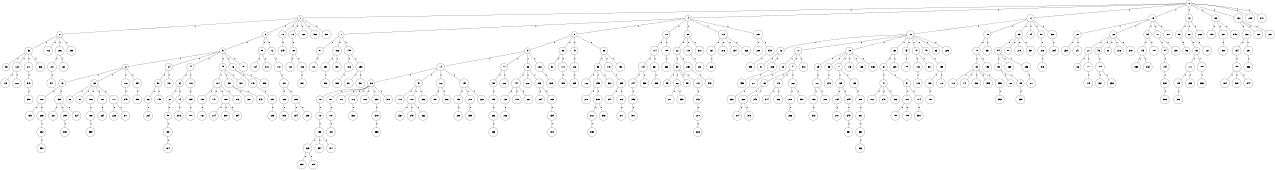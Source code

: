 graph G {
size="8.5,11;"
ratio = "expand;"
fixedsize="true;"
overlap="scale;"
node[shape=circle,width=.12,hight=.12,fontsize=12]
edge[fontsize=12]

0[label=" 0" color=black, pos="0.24456112,2.9529563!"];
1[label=" 1" color=black, pos="1.5875859,2.0957345!"];
2[label=" 2" color=black, pos="1.6950772,2.3449308!"];
3[label=" 3" color=black, pos="1.9387282,1.6865333!"];
4[label=" 4" color=black, pos="0.0047216509,2.6670524!"];
5[label=" 5" color=black, pos="2.1792323,2.7358398!"];
6[label=" 6" color=black, pos="0.94671852,2.2936374!"];
7[label=" 7" color=black, pos="1.3811288,0.6710421!"];
8[label=" 8" color=black, pos="0.41134602,2.5819157!"];
9[label=" 9" color=black, pos="2.0552349,1.0962119!"];
10[label=" 10" color=black, pos="0.91005075,0.26916029!"];
11[label=" 11" color=black, pos="2.7502554,2.8430406!"];
12[label=" 12" color=black, pos="0.95079268,2.5875042!"];
13[label=" 13" color=black, pos="1.0948317,1.7706356!"];
14[label=" 14" color=black, pos="0.32931125,1.5829056!"];
15[label=" 15" color=black, pos="1.1054911,0.33612989!"];
16[label=" 16" color=black, pos="2.8779461,0.51576907!"];
17[label=" 17" color=black, pos="0.59569591,1.6834931!"];
18[label=" 18" color=black, pos="0.053123734,2.3545256!"];
19[label=" 19" color=black, pos="0.90834699,2.5583563!"];
20[label=" 20" color=black, pos="0.7076591,0.98916471!"];
21[label=" 21" color=black, pos="1.4692044,0.8440411!"];
22[label=" 22" color=black, pos="2.8240732,1.5089556!"];
23[label=" 23" color=black, pos="2.6808944,2.4464014!"];
24[label=" 24" color=black, pos="0.76313116,1.4920215!"];
25[label=" 25" color=black, pos="1.5741515,0.86457372!"];
26[label=" 26" color=black, pos="0.12816804,1.4306544!"];
27[label=" 27" color=black, pos="0.41666548,2.8956547!"];
28[label=" 28" color=black, pos="0.1348711,0.92681541!"];
29[label=" 29" color=black, pos="2.6446197,2.4025911!"];
30[label=" 30" color=black, pos="1.1978032,0.39825726!"];
31[label=" 31" color=black, pos="1.7566322,0.43753812!"];
32[label=" 32" color=black, pos="2.8068292,2.8785905!"];
33[label=" 33" color=black, pos="1.1050742,1.008256!"];
34[label=" 34" color=black, pos="2.9622635,1.2697573!"];
35[label=" 35" color=black, pos="1.4279211,2.5032536!"];
36[label=" 36" color=black, pos="1.0502314,2.1668677!"];
37[label=" 37" color=black, pos="1.2009255,2.163544!"];
38[label=" 38" color=black, pos="1.4810055,1.2774263!"];
39[label=" 39" color=black, pos="1.40646,0.75740111!"];
40[label=" 40" color=black, pos="0.64452406,0.59426998!"];
41[label=" 41" color=black, pos="1.3791558,2.9828405!"];
42[label=" 42" color=black, pos="2.0414364,1.7203482!"];
43[label=" 43" color=black, pos="2.4180098,0.032149757!"];
44[label=" 44" color=black, pos="1.6536708,2.1630924!"];
45[label=" 45" color=black, pos="0.7684762,2.2533249!"];
46[label=" 46" color=black, pos="0.88843769,2.4871194!"];
47[label=" 47" color=black, pos="2.2457157,1.5081869!"];
48[label=" 48" color=black, pos="0.88051206,2.6398381!"];
49[label=" 49" color=black, pos="1.7049829,2.6010871!"];
50[label=" 50" color=black, pos="0.87527641,0.21577687!"];
51[label=" 51" color=black, pos="0.54503711,1.7615275!"];
52[label=" 52" color=black, pos="1.4469441,0.053304096!"];
53[label=" 53" color=black, pos="1.2512562,1.4649019!"];
54[label=" 54" color=black, pos="2.8373803,1.4345916!"];
55[label=" 55" color=black, pos="2.1965418,2.9733358!"];
56[label=" 56" color=black, pos="2.0452355,2.3367217!"];
57[label=" 57" color=black, pos="0.23585239,1.4966377!"];
58[label=" 58" color=black, pos="2.2592441,1.404415!"];
59[label=" 59" color=black, pos="2.9603412,2.0029891!"];
60[label=" 60" color=black, pos="2.0905624,0.62270553!"];
61[label=" 61" color=black, pos="2.3629222,2.4815125!"];
62[label=" 62" color=black, pos="1.0396288,1.2833985!"];
63[label=" 63" color=black, pos="1.8588827,0.31322448!"];
64[label=" 64" color=black, pos="2.869908,0.65433656!"];
65[label=" 65" color=black, pos="1.587755,2.2168892!"];
66[label=" 66" color=black, pos="2.8633889,1.6512803!"];
67[label=" 67" color=black, pos="2.7872468,0.23101533!"];
68[label=" 68" color=black, pos="1.7105626,2.2196278!"];
69[label=" 69" color=black, pos="0.94132833,0.27378724!"];
70[label=" 70" color=black, pos="2.6172444,0.21712772!"];
71[label=" 71" color=black, pos="0.81391992,1.3802453!"];
72[label=" 72" color=black, pos="2.1802984,0.78958837!"];
73[label=" 73" color=black, pos="1.1855561,2.6150524!"];
74[label=" 74" color=black, pos="1.6277819,1.8726751!"];
75[label=" 75" color=black, pos="0.92060205,0.29283787!"];
76[label=" 76" color=black, pos="1.9574112,2.7046494!"];
77[label=" 77" color=black, pos="1.213606,0.87969668!"];
78[label=" 78" color=black, pos="1.5356223,2.3069775!"];
79[label=" 79" color=black, pos="2.6271766,1.0333702!"];
80[label=" 80" color=black, pos="0.72180474,2.5755283!"];
81[label=" 81" color=black, pos="1.8294361,1.9563059!"];
82[label=" 82" color=black, pos="0.45691335,1.8722467!"];
83[label=" 83" color=black, pos="2.9326713,2.00868!"];
84[label=" 84" color=black, pos="1.6775502,1.7888221!"];
85[label=" 85" color=black, pos="1.691766,2.7220066!"];
86[label=" 86" color=black, pos="1.7653432,1.5769305!"];
87[label=" 87" color=black, pos="0.71620699,2.1999948!"];
88[label=" 88" color=black, pos="0.4332592,1.3453726!"];
89[label=" 89" color=black, pos="0.96610371,2.7199133!"];
90[label=" 90" color=black, pos="2.1306594,0.80053246!"];
91[label=" 91" color=black, pos="2.7572446,1.9534133!"];
92[label=" 92" color=black, pos="0.52254184,0.32595099!"];
93[label=" 93" color=black, pos="0.41075428,0.44169609!"];
94[label=" 94" color=black, pos="2.0769417,1.5686173!"];
95[label=" 95" color=black, pos="2.6289272,1.2311604!"];
96[label=" 96" color=black, pos="1.5441351,0.32488177!"];
97[label=" 97" color=black, pos="0.87821152,1.9332558!"];
98[label=" 98" color=black, pos="0.63695514,0.072201734!"];
99[label=" 99" color=black, pos="1.5430007,2.8289946!"];
100[label=" 100" color=black, pos="2.7678505,0.27985039!"];
101[label=" 101" color=black, pos="2.2029031,0.35470229!"];
102[label=" 102" color=black, pos="2.7401731,1.0729935!"];
103[label=" 103" color=black, pos="0.69193161,1.4312867!"];
104[label=" 104" color=black, pos="2.8806869,1.7463054!"];
105[label=" 105" color=black, pos="1.8009636,1.7677694!"];
106[label=" 106" color=black, pos="0.41334956,2.8321185!"];
107[label=" 107" color=black, pos="0.86558617,2.0218929!"];
108[label=" 108" color=black, pos="2.8160586,2.8120415!"];
109[label=" 109" color=black, pos="0.023289767,0.29880653!"];
110[label=" 110" color=black, pos="1.0900634,1.1325631!"];
111[label=" 111" color=black, pos="2.6759539,1.0180616!"];
112[label=" 112" color=black, pos="2.3200184,0.31553917!"];
113[label=" 113" color=black, pos="1.4439284,1.5589008!"];
114[label=" 114" color=black, pos="0.92327965,2.8136282!"];
115[label=" 115" color=black, pos="1.0521323,0.42230253!"];
116[label=" 116" color=black, pos="2.1372644,1.8871527!"];
117[label=" 117" color=black, pos="2.4010878,0.92401702!"];
118[label=" 118" color=black, pos="2.5577592,0.27314619!"];
119[label=" 119" color=black, pos="0.62043002,1.7903538!"];
120[label=" 120" color=black, pos="0.055574932,1.0614304!"];
121[label=" 121" color=black, pos="1.1892016,2.3567812!"];
122[label=" 122" color=black, pos="0.011350414,1.901347!"];
123[label=" 123" color=black, pos="1.0059306,1.9316737!"];
124[label=" 124" color=black, pos="2.5579936,2.3037492!"];
125[label=" 125" color=black, pos="0.0047855284,0.45023265!"];
126[label=" 126" color=black, pos="0.28434641,1.7962578!"];
127[label=" 127" color=black, pos="2.0145867,1.8452248!"];
128[label=" 128" color=black, pos="2.6925046,2.5696649!"];
129[label=" 129" color=black, pos="0.52698637,1.9941874!"];
130[label=" 130" color=black, pos="0.096855634,1.6018195!"];
131[label=" 131" color=black, pos="1.219184,2.2459813!"];
132[label=" 132" color=black, pos="2.3523195,1.736259!"];
133[label=" 133" color=black, pos="1.7774968,0.91964979!"];
134[label=" 134" color=black, pos="2.9098705,0.96661965!"];
135[label=" 135" color=black, pos="2.3025192,2.9946188!"];
136[label=" 136" color=black, pos="0.71849969,2.87673!"];
137[label=" 137" color=black, pos="1.4907299,0.78382285!"];
138[label=" 138" color=black, pos="0.76645186,1.6903718!"];
139[label=" 139" color=black, pos="0.91913557,1.7628135!"];
140[label=" 140" color=black, pos="2.4860836,1.6285602!"];
141[label=" 141" color=black, pos="1.6855642,0.32542365!"];
142[label=" 142" color=black, pos="0.26411755,0.51989197!"];
143[label=" 143" color=black, pos="2.1038878,0.56166059!"];
144[label=" 144" color=black, pos="1.0787945,1.0678735!"];
145[label=" 145" color=black, pos="0.30930804,1.15711!"];
146[label=" 146" color=black, pos="0.23733875,0.061395761!"];
147[label=" 147" color=black, pos="2.7838348,1.4279294!"];
148[label=" 148" color=black, pos="1.3232817,1.5334989!"];
149[label=" 149" color=black, pos="1.6046996,0.60428069!"];
150[label=" 150" color=black, pos="1.1509658,0.43545388!"];
151[label=" 151" color=black, pos="0.63868345,0.077241068!"];
152[label=" 152" color=black, pos="1.4355051,0.28700241!"];
153[label=" 153" color=black, pos="2.996811,0.82057302!"];
154[label=" 154" color=black, pos="0.29159411,1.390624!"];
155[label=" 155" color=black, pos="2.706178,1.3453474!"];
156[label=" 156" color=black, pos="1.8750431,1.0383057!"];
157[label=" 157" color=black, pos="0.73776881,0.34855978!"];
158[label=" 158" color=black, pos="1.766759,0.14358825!"];
159[label=" 159" color=black, pos="2.7811281,0.12292044!"];
160[label=" 160" color=black, pos="2.3659439,2.9614463!"];
161[label=" 161" color=black, pos="0.85403523,0.59690459!"];
162[label=" 162" color=black, pos="2.6639881,0.22105827!"];
163[label=" 163" color=black, pos="0.80608208,1.3996259!"];
164[label=" 164" color=black, pos="0.44525193,1.1608678!"];
165[label=" 165" color=black, pos="2.0805179,0.071755383!"];
166[label=" 166" color=black, pos="0.29344125,2.2527194!"];
167[label=" 167" color=black, pos="1.4361729,2.2912026!"];
168[label=" 168" color=black, pos="1.7855627,2.1648717!"];
169[label=" 169" color=black, pos="1.0346683,1.7852272!"];
170[label=" 170" color=black, pos="2.7493049,2.0688225!"];
171[label=" 171" color=black, pos="0.57269117,1.2365122!"];
172[label=" 172" color=black, pos="1.9063799,1.2009638!"];
173[label=" 173" color=black, pos="2.9068076,1.8341747!"];
174[label=" 174" color=black, pos="0.48806286,2.2748182!"];
175[label=" 175" color=black, pos="0.46253392,2.7263527!"];
176[label=" 176" color=black, pos="2.8186697,0.8876945!"];
177[label=" 177" color=black, pos="2.6530007,1.5519944!"];
178[label=" 178" color=black, pos="1.6792073,0.9576927!"];
179[label=" 179" color=black, pos="0.089265279,2.2698415!"];
180[label=" 180" color=black, pos="0.59158488,1.982543!"];
181[label=" 181" color=black, pos="0.74352462,0.69864131!"];
182[label=" 182" color=black, pos="2.9036119,2.1558233!"];
183[label=" 183" color=black, pos="2.5394803,2.6142424!"];
184[label=" 184" color=black, pos="0.77340033,2.2114881!"];
185[label=" 185" color=black, pos="0.17485862,0.8287067!"];
186[label=" 186" color=black, pos="2.3842993,2.1059643!"];
187[label=" 187" color=black, pos="2.9806043,0.4692098!"];
188[label=" 188" color=black, pos="0.84661123,0.070581637!"];
189[label=" 189" color=black, pos="1.2684706,2.8217233!"];
190[label=" 190" color=black, pos="0.74268248,0.53822824!"];
191[label=" 191" color=black, pos="0.85972254,1.6403129!"];
192[label=" 192" color=black, pos="0.6544075,1.0595239!"];
193[label=" 193" color=black, pos="1.6152834,2.683332!"];
194[label=" 194" color=black, pos="0.67463001,0.47314731!"];
195[label=" 195" color=black, pos="2.1651021,1.2274235!"];
196[label=" 196" color=black, pos="0.39410994,1.6018492!"];
197[label=" 197" color=black, pos="2.067228,0.83466298!"];
198[label=" 198" color=black, pos="2.4011191,1.0920734!"];
199[label=" 199" color=black, pos="1.5253618,1.8939645!"];
200[label=" 200" color=black, pos="0.58418721,2.0090354!"];
201[label=" 201" color=black, pos="0.84171906,0.1990533!"];
202[label=" 202" color=black, pos="2.4816637,2.1715834!"];
203[label=" 203" color=black, pos="2.6145577,1.6584792!"];
204[label=" 204" color=black, pos="2.6970119,1.6712482!"];
205[label=" 205" color=black, pos="1.683901,2.5741505!"];
206[label=" 206" color=black, pos="1.8788024,1.3458618!"];
207[label=" 207" color=black, pos="1.3986101,2.5839336!"];
208[label=" 208" color=black, pos="2.1933148,0.18226794!"];
209[label=" 209" color=black, pos="2.2853364,2.5513829!"];
210[label=" 210" color=black, pos="1.0535218,2.413766!"];
211[label=" 211" color=black, pos="0.1219731,0.67674722!"];
212[label=" 212" color=black, pos="0.33257373,1.583225!"];
213[label=" 213" color=black, pos="0.85390657,0.10149483!"];
214[label=" 214" color=black, pos="0.82359937,2.1368732!"];
215[label=" 215" color=black, pos="1.6871829,1.2050068!"];
216[label=" 216" color=black, pos="2.3137757,2.9155316!"];
217[label=" 217" color=black, pos="0.76859602,1.3661124!"];
218[label=" 218" color=black, pos="1.1898807,1.4901974!"];
219[label=" 219" color=black, pos="2.8521237,1.1308389!"];
220[label=" 220" color=black, pos="2.51494,2.2011721!"];
221[label=" 221" color=black, pos="2.8714394,1.1015556!"];
222[label=" 222" color=black, pos="2.7500236,2.9172483!"];
223[label=" 223" color=black, pos="0.9592355,0.31770425!"];
224[label=" 224" color=black, pos="0.50952987,0.87212342!"];
225[label=" 225" color=black, pos="2.7001503,0.10024374!"];
226[label=" 226" color=black, pos="1.0181142,2.2018849!"];
227[label=" 227" color=black, pos="1.7573858,1.0549353!"];
228[label=" 228" color=black, pos="0.046787612,0.64117247!"];
229[label=" 229" color=black, pos="1.5587744,2.6132657!"];
230[label=" 230" color=black, pos="0.9811568,2.7460045!"];
231[label=" 231" color=black, pos="0.65276909,2.2134035!"];
232[label=" 232" color=black, pos="0.29694455,1.4404248!"];
233[label=" 233" color=black, pos="1.3237627,0.88712584!"];
234[label=" 234" color=black, pos="2.1311098,1.2121148!"];
235[label=" 235" color=black, pos="1.4217344,2.1608214!"];
236[label=" 236" color=black, pos="1.5231575,1.386749!"];
237[label=" 237" color=black, pos="1.5447219,0.39072982!"];
238[label=" 238" color=black, pos="0.53052879,1.466271!"];
239[label=" 239" color=black, pos="1.2004431,2.3455968!"];
240[label=" 240" color=black, pos="2.7652015,2.4944824!"];
241[label=" 241" color=black, pos="2.3266903,2.4308411!"];
242[label=" 242" color=black, pos="0.47061896,2.3462956!"];
243[label=" 243" color=black, pos="1.9100059,1.3608754!"];
244[label=" 244" color=black, pos="1.3091109,2.5150953!"];
245[label=" 245" color=black, pos="0.74763927,2.3797115!"];
246[label=" 246" color=black, pos="0.042559413,0.46146593!"];
247[label=" 247" color=black, pos="0.52565707,2.7403901!"];
248[label=" 248" color=black, pos="1.5930845,2.3798228!"];
249[label=" 249" color=black, pos="0.61648078,0.37757476!"];
250[label=" 250" color=black, pos="0.45361979,1.9794531!"];
251[label=" 251" color=black, pos="0.23098735,0.79678915!"];
252[label=" 252" color=black, pos="2.0879531,2.393931!"];
253[label=" 253" color=black, pos="0.21770952,0.11376038!"];
254[label=" 254" color=black, pos="0.61962507,2.5032714!"];
255[label=" 255" color=black, pos="0.38228909,2.4361407!"];
256[label=" 256" color=black, pos="2.478534,0.89514827!"];
257[label=" 257" color=black, pos="2.6266274,0.18211452!"];
258[label=" 258" color=black, pos="0.99659338,2.4438729!"];
259[label=" 259" color=black, pos="1.5018962,0.76767895!"];
260[label=" 260" color=black, pos="1.5525465,2.4254416!"];
261[label=" 261" color=black, pos="0.93525253,2.0305249!"];
262[label=" 262" color=black, pos="0.11442831,2.7001597!"];
263[label=" 263" color=black, pos="1.7774578,2.4720909!"];
264[label=" 264" color=black, pos="2.9522639,2.3510066!"];
265[label=" 265" color=black, pos="2.6399623,1.6591385!"];
266[label=" 266" color=black, pos="2.6946888,2.8641364!"];
267[label=" 267" color=black, pos="2.3436734,2.7864343!"];
268[label=" 268" color=black, pos="1.7934253,0.66647594!"];
269[label=" 269" color=black, pos="2.7510779,2.2835554!"];
270[label=" 270" color=black, pos="2.2307972,1.3622236!"];
271[label=" 271" color=black, pos="2.1200156,2.2642469!"];
272[label=" 272" color=black, pos="0.20155377,1.6511708!"];
273[label=" 273" color=black, pos="0.14837462,0.47807165!"];
274[label=" 274" color=black, pos="2.4133206,0.039648398!"];
275[label=" 275" color=black, pos="0.97402331,0.65321399!"];
276[label=" 276" color=black, pos="0.037958581,0.49612641!"];
277[label=" 277" color=black, pos="2.0166908,0.65454267!"];
278[label=" 278" color=black, pos="0.76339696,0.25574307!"];
279[label=" 279" color=black, pos="2.8510808,0.95569202!"];
280[label=" 280" color=black, pos="2.1352435,0.89415062!"];
281[label=" 281" color=black, pos="2.917172,0.12668147!"];
282[label=" 282" color=black, pos="2.7144303,1.0874867!"];
283[label=" 283" color=black, pos="2.9924126,2.4559022!"];
284[label=" 284" color=black, pos="1.0603906,1.8194076!"];
285[label=" 285" color=black, pos="0.73171039,1.3245694!"];
286[label=" 286" color=black, pos="0.49071655,1.3785199!"];
287[label=" 287" color=black, pos="2.1003025,0.39443197!"];
288[label=" 288" color=black, pos="0.94107468,2.519164!"];
289[label=" 289" color=black, pos="2.6608049,0.18873936!"];
290[label=" 290" color=black, pos="2.8121753,2.0636887!"];
291[label=" 291" color=black, pos="2.0169267,2.834959!"];
292[label=" 292" color=black, pos="2.4716194,0.15439876!"];
293[label=" 293" color=black, pos="2.1283169,2.6984372!"];
294[label=" 294" color=black, pos="1.0592807,0.96083085!"];
295[label=" 295" color=black, pos="0.41116894,0.39512904!"];
296[label=" 296" color=black, pos="0.6438454,1.2104903!"];
297[label=" 297" color=black, pos="1.5601385,1.6798854!"];
298[label=" 298" color=black, pos="1.6754557,2.1769017!"];
299[label=" 299" color=black, pos="1.2631649,2.7696999!"];
300[label=" 300" color=black, pos="2.6662274,2.9381142!"];
301[label=" 301" color=black, pos="1.4030668,2.4135778!"];
302[label=" 302" color=black, pos="0.71350841,0.62193062!"];
303[label=" 303" color=black, pos="0.72967145,2.476921!"];
304[label=" 304" color=black, pos="2.9313527,0.6781671!"];
305[label=" 305" color=black, pos="0.086640976,2.863805!"];
306[label=" 306" color=black, pos="0.10162655,0.45447922!"];
307[label=" 307" color=black, pos="2.0525675,0.099575853!"];
308[label=" 308" color=black, pos="0.14827768,2.5133392!"];
309[label=" 309" color=black, pos="2.6742414,1.013692!"];
310[label=" 310" color=black, pos="2.3013256,2.5124272!"];
311[label=" 311" color=black, pos="2.6526822,2.4045139!"];
312[label=" 312" color=black, pos="2.6767594,1.0755261!"];
313[label=" 313" color=black, pos="1.4407335,1.5254971!"];
314[label=" 314" color=black, pos="0.98003789,1.9071515!"];
315[label=" 315" color=black, pos="2.2041554,1.7514003!"];
316[label=" 316" color=black, pos="2.0444174,0.90377757!"];
317[label=" 317" color=black, pos="0.19165646,0.10640865!"];
318[label=" 318" color=black, pos="1.5530921,2.5239792!"];
319[label=" 319" color=black, pos="0.60818394,2.7898093!"];
320[label=" 320" color=black, pos="1.0111741,0.048343742!"];
321[label=" 321" color=black, pos="2.8046666,2.9942676!"];
322[label=" 322" color=black, pos="1.5538172,1.8173099!"];
323[label=" 323" color=black, pos="0.90814652,0.11040566!"];
324[label=" 324" color=black, pos="2.8334496,0.67122277!"];
325[label=" 325" color=black, pos="1.9316528,1.5180881!"];
326[label=" 326" color=black, pos="0.39646723,2.6905193!"];
327[label=" 327" color=black, pos="2.9705604,1.2895945!"];
328[label=" 328" color=black, pos="2.345664,2.433642!"];
329[label=" 329" color=black, pos="1.9117791,0.9350351!"];
330[label=" 330" color=black, pos="1.3293288,2.2235689!"];
331[label=" 331" color=black, pos="0.32105507,0.19003927!"];
332[label=" 332" color=black, pos="1.3481578,2.1796107!"];
333[label=" 333" color=black, pos="1.6388935,1.7645554!"];
334[label=" 334" color=black, pos="2.7397662,0.040011869!"];
335[label=" 335" color=black, pos="2.9354033,1.692061!"];
336[label=" 336" color=black, pos="2.6675447,1.4313979!"];
337[label=" 337" color=black, pos="1.5536127,1.0449201!"];
338[label=" 338" color=black, pos="2.118778,2.1204168!"];
339[label=" 339" color=black, pos="1.6024635,1.5943377!"];
340[label=" 340" color=black, pos="1.1717182,1.2304318!"];
341[label=" 341" color=black, pos="2.4716473,0.84597232!"];
342[label=" 342" color=black, pos="1.4500619,0.92173999!"];
343[label=" 343" color=black, pos="1.2155906,0.66653251!"];
344[label=" 344" color=black, pos="0.73950401,0.462459!"];
345[label=" 345" color=black, pos="2.4643635,1.1760582!"];
346[label=" 346" color=black, pos="1.775868,1.0229745!"];
347[label=" 347" color=black, pos="2.6069312,0.32895278!"];
348[label=" 348" color=black, pos="2.3912606,1.5892609!"];
349[label=" 349" color=black, pos="1.5543718,0.074321405!"];
350[label=" 350" color=black, pos="1.3212174,1.3898989!"];
351[label=" 351" color=black, pos="0.60986237,2.4199432!"];
352[label=" 352" color=black, pos="0.1543619,2.6424831!"];
353[label=" 353" color=black, pos="2.3897813,0.2018668!"];
354[label=" 354" color=black, pos="0.11501637,0.54398087!"];
355[label=" 355" color=black, pos="2.8421535,1.5005969!"];
356[label=" 356" color=black, pos="0.43231824,1.0963221!"];
357[label=" 357" color=black, pos="1.5250911,1.9911238!"];
358[label=" 358" color=black, pos="0.16670488,0.38311655!"];
359[label=" 359" color=black, pos="0.43745418,1.1259336!"];
360[label=" 360" color=black, pos="0.68546205,0.21054144!"];
361[label=" 361" color=black, pos="2.586958,1.2408927!"];
362[label=" 362" color=black, pos="1.6372495,0.42392193!"];
363[label=" 363" color=black, pos="2.6578073,1.7128172!"];
364[label=" 364" color=black, pos="0.014376631,1.0768155!"];
365[label=" 365" color=black, pos="1.9797828,2.3857762!"];
366[label=" 366" color=black, pos="0.44896206,2.9230549!"];
367[label=" 367" color=black, pos="1.5719526,1.4782323!"];
368[label=" 368" color=black, pos="2.8174052,0.33265802!"];
369[label=" 369" color=black, pos="1.101182,2.1063376!"];
370[label=" 370" color=black, pos="0.35842436,0.21783457!"];
371[label=" 371" color=black, pos="0.45477837,0.10635712!"];
372[label=" 372" color=black, pos="0.739791,0.0086227134!"];
373[label=" 373" color=black, pos="2.251112,2.8660614!"];
374[label=" 374" color=black, pos="2.1632918,2.5864903!"];
375[label=" 375" color=black, pos="1.8381048,1.992659!"];
376[label=" 376" color=black, pos="0.75349637,0.059873261!"];
377[label=" 377" color=black, pos="2.8988678,1.5931099!"];
378[label=" 378" color=black, pos="1.6964704,0.27352375!"];
379[label=" 379" color=black, pos="0.74159621,1.6204038!"];
380[label=" 380" color=black, pos="2.5630535,1.200961!"];
381[label=" 381" color=black, pos="2.0234255,0.51423961!"];
382[label=" 382" color=black, pos="2.8561386,1.9219616!"];
383[label=" 383" color=black, pos="1.1654525,1.3497535!"];
384[label=" 384" color=black, pos="2.2399376,0.77362726!"];
385[label=" 385" color=black, pos="1.5758376,2.3960975!"];
386[label=" 386" color=black, pos="2.1776816,0.42355687!"];
387[label=" 387" color=black, pos="1.0495021,1.4006651!"];
388[label=" 388" color=black, pos="2.6729872,0.42672124!"];
389[label=" 389" color=black, pos="0.6686484,1.8831299!"];
390[label=" 390" color=black, pos="1.0416908,1.2190305!"];
391[label=" 391" color=black, pos="0.71971213,0.12609218!"];
392[label=" 392" color=black, pos="0.97841066,0.098455125!"];
393[label=" 393" color=black, pos="2.2664566,0.82655633!"];
394[label=" 394" color=black, pos="0.16417391,1.3634161!"];
395[label=" 395" color=black, pos="0.29407389,0.82623174!"];
396[label=" 396" color=black, pos="1.3657072,0.66347381!"];
397[label=" 397" color=black, pos="0.19391382,0.55914266!"];
398[label=" 398" color=black, pos="2.3516953,0.44274786!"];
399[label=" 399" color=black, pos="2.3469571,1.0310572!"];
0--1[label="1"]
0--4[label="1"]
0--11[label="1"]
0--15[label="1"]
0--42[label="1"]
0--59[label="1"]
0--130[label="1"]
0--205[label="1"]
0--341[label="1"]
1--2[label="1"]
1--3[label="1"]
1--78[label="1"]
1--79[label="1"]
1--168[label="1"]
1--352[label="1"]
1--381[label="1"]
2--65[label="1"]
2--102[label="1"]
2--206[label="1"]
2--298[label="1"]
3--5[label="1"]
3--58[label="1"]
3--72[label="1"]
4--7[label="1"]
4--8[label="1"]
4--10[label="1"]
4--20[label="1"]
4--113[label="1"]
4--251[label="1"]
5--6[label="1"]
5--24[label="1"]
5--44[label="1"]
5--45[label="1"]
5--76[label="1"]
5--191[label="1"]
6--13[label="1"]
6--32[label="1"]
6--108[label="1"]
6--234[label="1"]
7--91[label="1"]
7--136[label="1"]
7--149[label="1"]
8--9[label="1"]
8--25[label="1"]
8--40[label="1"]
8--86[label="1"]
9--14[label="1"]
9--80[label="1"]
9--83[label="1"]
9--282[label="1"]
10--114[label="1"]
10--189[label="1"]
11--12[label="1"]
11--18[label="1"]
11--23[label="1"]
11--84[label="1"]
11--90[label="1"]
11--320[label="1"]
12--16[label="1"]
12--17[label="1"]
12--19[label="1"]
12--33[label="1"]
12--43[label="1"]
12--48[label="1"]
12--49[label="1"]
12--63[label="1"]
12--225[label="1"]
13--100[label="1"]
13--135[label="1"]
14--38[label="1"]
14--57[label="1"]
14--122[label="1"]
14--154[label="1"]
15--21[label="1"]
15--26[label="1"]
15--34[label="1"]
15--71[label="1"]
15--317[label="1"]
16--31[label="1"]
16--285[label="1"]
17--28[label="1"]
17--41[label="1"]
17--318[label="1"]
18--75[label="1"]
18--351[label="1"]
19--29[label="1"]
19--35[label="1"]
19--77[label="1"]
19--146[label="1"]
19--165[label="1"]
19--363[label="1"]
20--22[label="1"]
20--115[label="1"]
20--372[label="1"]
21--233[label="1"]
21--241[label="1"]
22--39[label="1"]
22--269[label="1"]
23--54[label="1"]
23--87[label="1"]
23--210[label="1"]
23--391[label="1"]
24--50[label="1"]
24--151[label="1"]
25--30[label="1"]
25--110[label="1"]
26--27[label="1"]
26--46[label="1"]
26--61[label="1"]
26--316[label="1"]
26--375[label="1"]
27--36[label="1"]
27--171[label="1"]
28--217[label="1"]
29--121[label="1"]
32--60[label="1"]
32--81[label="1"]
32--106[label="1"]
32--107[label="1"]
32--177[label="1"]
33--37[label="1"]
33--289[label="1"]
34--143[label="1"]
34--181[label="1"]
35--279[label="1"]
37--47[label="1"]
37--51[label="1"]
38--70[label="1"]
38--97[label="1"]
38--117[label="1"]
38--176[label="1"]
38--182[label="1"]
38--230[label="1"]
38--379[label="1"]
39--53[label="1"]
39--66[label="1"]
39--95[label="1"]
39--142[label="1"]
40--216[label="1"]
41--69[label="1"]
41--140[label="1"]
41--162[label="1"]
42--52[label="1"]
42--68[label="1"]
42--268[label="1"]
43--109[label="1"]
44--64[label="1"]
44--116[label="1"]
45--104[label="1"]
45--231[label="1"]
45--321[label="1"]
46--158[label="1"]
47--212[label="1"]
47--240[label="1"]
47--382[label="1"]
48--103[label="1"]
48--307[label="1"]
49--153[label="1"]
50--62[label="1"]
50--145[label="1"]
51--101[label="1"]
51--174[label="1"]
52--56[label="1"]
54--55[label="1"]
54--253[label="1"]
54--256[label="1"]
55--82[label="1"]
55--85[label="1"]
57--170[label="1"]
57--178[label="1"]
57--236[label="1"]
58--124[label="1"]
58--310[label="1"]
59--190[label="1"]
59--237[label="1"]
59--346[label="1"]
62--224[label="1"]
64--67[label="1"]
64--74[label="1"]
65--96[label="1"]
65--123[label="1"]
65--211[label="1"]
65--306[label="1"]
66--271[label="1"]
66--339[label="1"]
67--98[label="1"]
68--92[label="1"]
68--127[label="1"]
69--228[label="1"]
69--243[label="1"]
70--73[label="1"]
71--94[label="1"]
71--295[label="1"]
72--118[label="1"]
73--193[label="1"]
74--376[label="1"]
75--89[label="1"]
75--196[label="1"]
76--148[label="1"]
76--309[label="1"]
77--125[label="1"]
77--163[label="1"]
78--345[label="1"]
79--88[label="1"]
80--99[label="1"]
80--208[label="1"]
83--144[label="1"]
83--202[label="1"]
83--203[label="1"]
85--239[label="1"]
86--93[label="1"]
86--119[label="1"]
86--192[label="1"]
88--120[label="1"]
88--138[label="1"]
89--112[label="1"]
89--141[label="1"]
89--322[label="1"]
89--335[label="1"]
89--359[label="1"]
90--215[label="1"]
91--167[label="1"]
92--111[label="1"]
92--159[label="1"]
93--126[label="1"]
93--255[label="1"]
93--302[label="1"]
94--194[label="1"]
97--197[label="1"]
98--297[label="1"]
99--155[label="1"]
100--133[label="1"]
100--265[label="1"]
101--150[label="1"]
101--185[label="1"]
103--128[label="1"]
104--105[label="1"]
104--147[label="1"]
104--188[label="1"]
104--273[label="1"]
105--161[label="1"]
106--183[label="1"]
107--264[label="1"]
108--249[label="1"]
110--199[label="1"]
111--129[label="1"]
111--263[label="1"]
113--137[label="1"]
113--276[label="1"]
113--294[label="1"]
113--325[label="1"]
114--184[label="1"]
114--361[label="1"]
115--267[label="1"]
116--139[label="1"]
118--131[label="1"]
119--235[label="1"]
121--198[label="1"]
121--288[label="1"]
122--157[label="1"]
122--260[label="1"]
123--173[label="1"]
123--220[label="1"]
125--164[label="1"]
125--245[label="1"]
129--386[label="1"]
130--132[label="1"]
130--160[label="1"]
130--287[label="1"]
131--166[label="1"]
131--209[label="1"]
132--134[label="1"]
132--291[label="1"]
134--195[label="1"]
135--221[label="1"]
135--299[label="1"]
135--324[label="1"]
136--250[label="1"]
136--337[label="1"]
137--323[label="1"]
138--387[label="1"]
139--180[label="1"]
140--314[label="1"]
140--366[label="1"]
142--242[label="1"]
143--353[label="1"]
143--364[label="1"]
144--152[label="1"]
144--179[label="1"]
144--227[label="1"]
148--257[label="1"]
149--186[label="1"]
149--259[label="1"]
152--286[label="1"]
153--169[label="1"]
153--172[label="1"]
154--156[label="1"]
154--218[label="1"]
154--222[label="1"]
155--252[label="1"]
156--290[label="1"]
158--331[label="1"]
158--333[label="1"]
159--369[label="1"]
162--219[label="1"]
162--397[label="1"]
163--200[label="1"]
164--201[label="1"]
166--303[label="1"]
169--187[label="1"]
171--175[label="1"]
174--390[label="1"]
176--332[label="1"]
177--226[label="1"]
177--311[label="1"]
178--232[label="1"]
178--248[label="1"]
178--262[label="1"]
183--399[label="1"]
184--244[label="1"]
184--350[label="1"]
186--380[label="1"]
188--214[label="1"]
188--388[label="1"]
188--394[label="1"]
189--368[label="1"]
193--223[label="1"]
193--354[label="1"]
193--377[label="1"]
194--330[label="1"]
195--304[label="1"]
195--328[label="1"]
195--344[label="1"]
197--284[label="1"]
198--313[label="1"]
200--281[label="1"]
203--204[label="1"]
203--213[label="1"]
206--207[label="1"]
206--261[label="1"]
207--347[label="1"]
209--254[label="1"]
209--296[label="1"]
211--340[label="1"]
213--334[label="1"]
215--373[label="1"]
216--229[label="1"]
217--238[label="1"]
218--358[label="1"]
219--266[label="1"]
223--258[label="1"]
223--275[label="1"]
228--274[label="1"]
228--319[label="1"]
230--315[label="1"]
231--327[label="1"]
231--342[label="1"]
234--356[label="1"]
235--247[label="1"]
235--272[label="1"]
237--300[label="1"]
242--270[label="1"]
244--246[label="1"]
245--349[label="1"]
246--370[label="1"]
250--308[label="1"]
251--280[label="1"]
251--348[label="1"]
252--283[label="1"]
255--278[label="1"]
255--305[label="1"]
256--277[label="1"]
257--293[label="1"]
259--301[label="1"]
259--367[label="1"]
265--292[label="1"]
269--343[label="1"]
270--326[label="1"]
272--371[label="1"]
281--360[label="1"]
282--329[label="1"]
285--395[label="1"]
291--336[label="1"]
292--392[label="1"]
297--374[label="1"]
299--338[label="1"]
305--312[label="1"]
305--383[label="1"]
312--385[label="1"]
315--355[label="1"]
320--384[label="1"]
330--396[label="1"]
334--378[label="1"]
340--398[label="1"]
348--389[label="1"]
349--357[label="1"]
359--393[label="1"]
360--362[label="1"]
361--365[label="1"]

}
